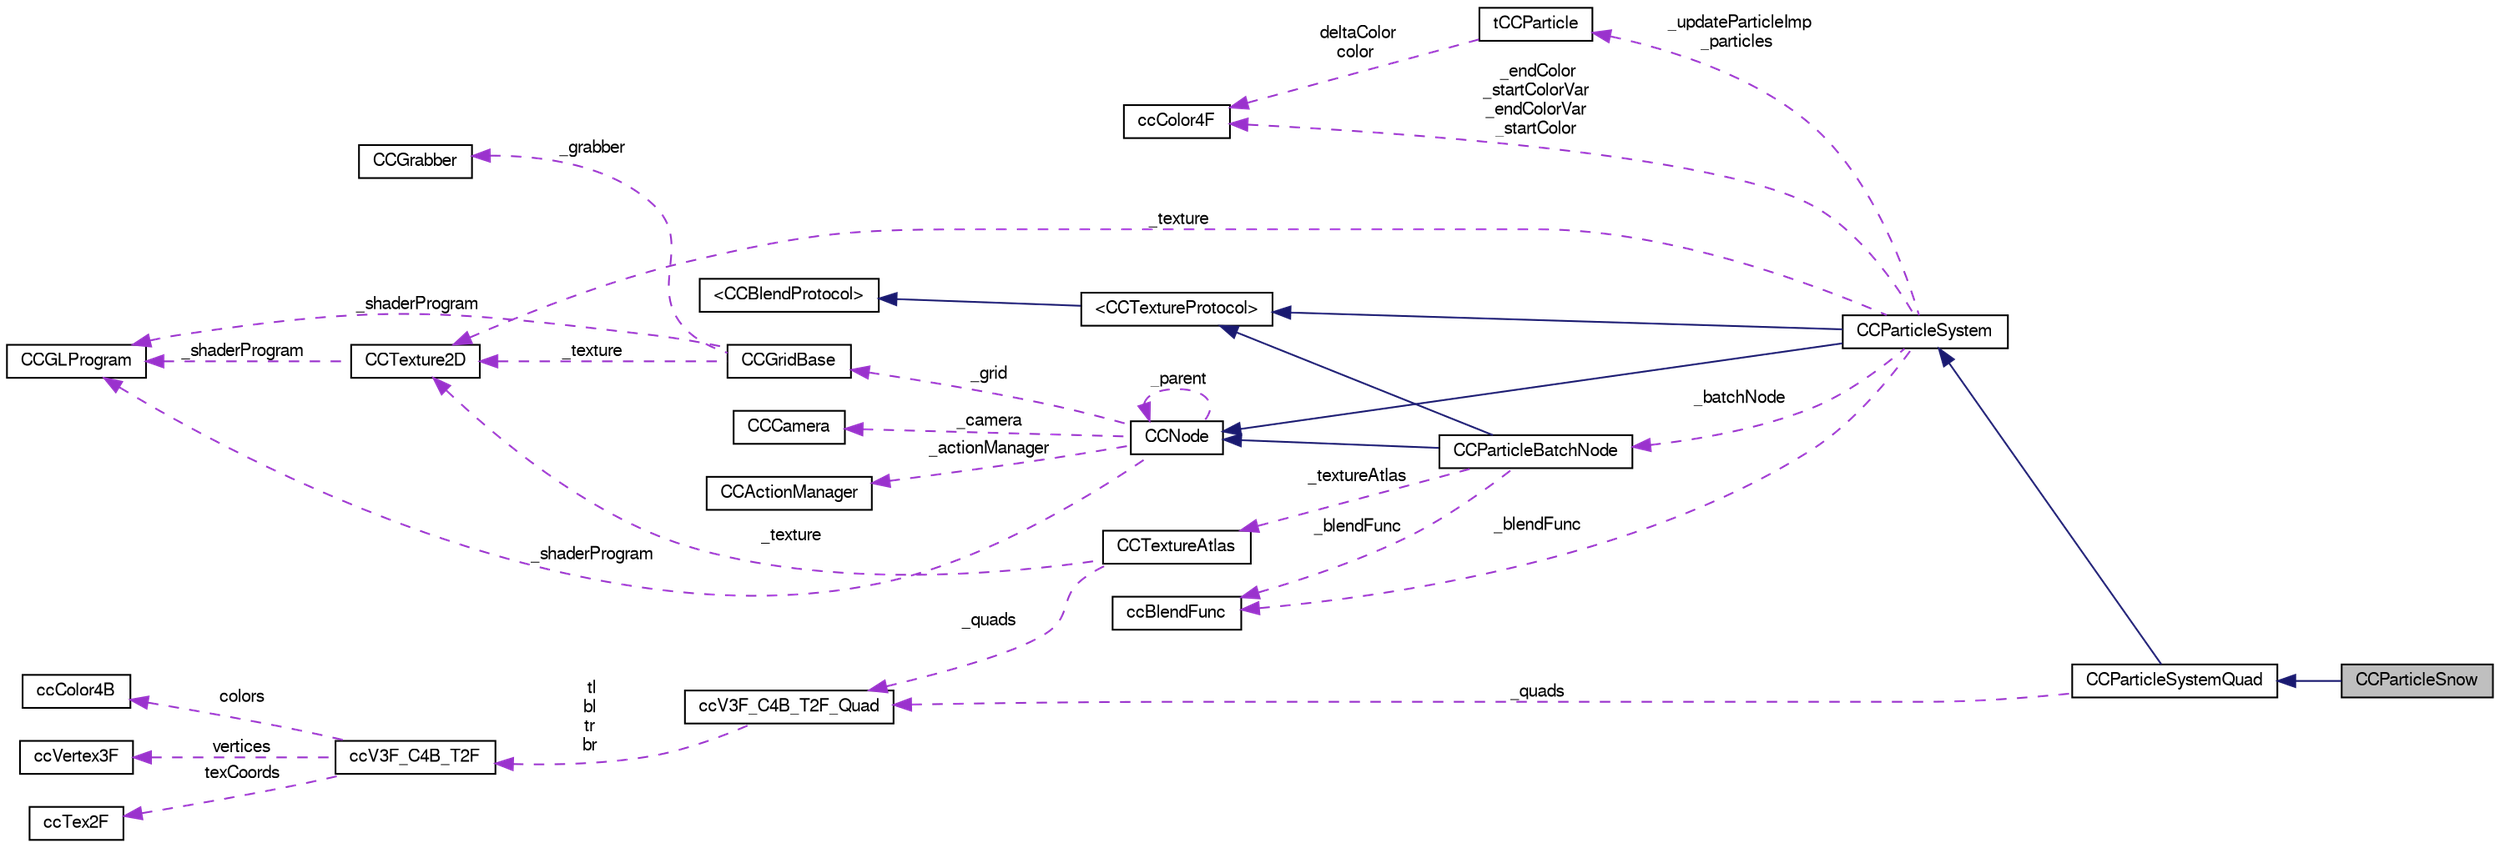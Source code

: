digraph G
{
  bgcolor="transparent";
  edge [fontname="FreeSans",fontsize="10",labelfontname="FreeSans",labelfontsize="10"];
  node [fontname="FreeSans",fontsize="10",shape=record];
  rankdir="LR";
  Node1 [label="CCParticleSnow",height=0.2,width=0.4,color="black", fillcolor="grey75", style="filled" fontcolor="black"];
  Node2 -> Node1 [dir="back",color="midnightblue",fontsize="10",style="solid",fontname="FreeSans"];
  Node2 [label="CCParticleSystemQuad",height=0.2,width=0.4,color="black",URL="$interface_c_c_particle_system_quad.html"];
  Node3 -> Node2 [dir="back",color="midnightblue",fontsize="10",style="solid",fontname="FreeSans"];
  Node3 [label="CCParticleSystem",height=0.2,width=0.4,color="black",URL="$interface_c_c_particle_system.html"];
  Node4 -> Node3 [dir="back",color="midnightblue",fontsize="10",style="solid",fontname="FreeSans"];
  Node4 [label="CCNode",height=0.2,width=0.4,color="black",URL="$interface_c_c_node.html"];
  Node4 -> Node4 [dir="back",color="darkorchid3",fontsize="10",style="dashed",label=" _parent" ,fontname="FreeSans"];
  Node5 -> Node4 [dir="back",color="darkorchid3",fontsize="10",style="dashed",label=" _grid" ,fontname="FreeSans"];
  Node5 [label="CCGridBase",height=0.2,width=0.4,color="black",URL="$interface_c_c_grid_base.html"];
  Node6 -> Node5 [dir="back",color="darkorchid3",fontsize="10",style="dashed",label=" _grabber" ,fontname="FreeSans"];
  Node6 [label="CCGrabber",height=0.2,width=0.4,color="black",URL="$interface_c_c_grabber.html"];
  Node7 -> Node5 [dir="back",color="darkorchid3",fontsize="10",style="dashed",label=" _texture" ,fontname="FreeSans"];
  Node7 [label="CCTexture2D",height=0.2,width=0.4,color="black",URL="$interface_c_c_texture2_d.html"];
  Node8 -> Node7 [dir="back",color="darkorchid3",fontsize="10",style="dashed",label=" _shaderProgram" ,fontname="FreeSans"];
  Node8 [label="CCGLProgram",height=0.2,width=0.4,color="black",URL="$interface_c_c_g_l_program.html"];
  Node8 -> Node5 [dir="back",color="darkorchid3",fontsize="10",style="dashed",label=" _shaderProgram" ,fontname="FreeSans"];
  Node9 -> Node4 [dir="back",color="darkorchid3",fontsize="10",style="dashed",label=" _camera" ,fontname="FreeSans"];
  Node9 [label="CCCamera",height=0.2,width=0.4,color="black",URL="$interface_c_c_camera.html"];
  Node8 -> Node4 [dir="back",color="darkorchid3",fontsize="10",style="dashed",label=" _shaderProgram" ,fontname="FreeSans"];
  Node10 -> Node4 [dir="back",color="darkorchid3",fontsize="10",style="dashed",label=" _actionManager" ,fontname="FreeSans"];
  Node10 [label="CCActionManager",height=0.2,width=0.4,color="black",URL="$interface_c_c_action_manager.html"];
  Node11 -> Node3 [dir="back",color="midnightblue",fontsize="10",style="solid",fontname="FreeSans"];
  Node11 [label="\<CCTextureProtocol\>",height=0.2,width=0.4,color="black",URL="$protocol_c_c_texture_protocol-p.html"];
  Node12 -> Node11 [dir="back",color="midnightblue",fontsize="10",style="solid",fontname="FreeSans"];
  Node12 [label="\<CCBlendProtocol\>",height=0.2,width=0.4,color="black",URL="$protocol_c_c_blend_protocol-p.html"];
  Node13 -> Node3 [dir="back",color="darkorchid3",fontsize="10",style="dashed",label=" _blendFunc" ,fontname="FreeSans"];
  Node13 [label="ccBlendFunc",height=0.2,width=0.4,color="black",URL="$structcc_blend_func.html",tooltip="Blend Function used for textures."];
  Node7 -> Node3 [dir="back",color="darkorchid3",fontsize="10",style="dashed",label=" _texture" ,fontname="FreeSans"];
  Node14 -> Node3 [dir="back",color="darkorchid3",fontsize="10",style="dashed",label=" _batchNode" ,fontname="FreeSans"];
  Node14 [label="CCParticleBatchNode",height=0.2,width=0.4,color="black",URL="$interface_c_c_particle_batch_node.html"];
  Node4 -> Node14 [dir="back",color="midnightblue",fontsize="10",style="solid",fontname="FreeSans"];
  Node11 -> Node14 [dir="back",color="midnightblue",fontsize="10",style="solid",fontname="FreeSans"];
  Node13 -> Node14 [dir="back",color="darkorchid3",fontsize="10",style="dashed",label=" _blendFunc" ,fontname="FreeSans"];
  Node15 -> Node14 [dir="back",color="darkorchid3",fontsize="10",style="dashed",label=" _textureAtlas" ,fontname="FreeSans"];
  Node15 [label="CCTextureAtlas",height=0.2,width=0.4,color="black",URL="$interface_c_c_texture_atlas.html"];
  Node7 -> Node15 [dir="back",color="darkorchid3",fontsize="10",style="dashed",label=" _texture" ,fontname="FreeSans"];
  Node16 -> Node15 [dir="back",color="darkorchid3",fontsize="10",style="dashed",label=" _quads" ,fontname="FreeSans"];
  Node16 [label="ccV3F_C4B_T2F_Quad",height=0.2,width=0.4,color="black",URL="$structcc_v3_f___c4_b___t2_f___quad.html",tooltip="4 ccVertex3FTex2FColor4B"];
  Node17 -> Node16 [dir="back",color="darkorchid3",fontsize="10",style="dashed",label=" tl\nbl\ntr\nbr" ,fontname="FreeSans"];
  Node17 [label="ccV3F_C4B_T2F",height=0.2,width=0.4,color="black",URL="$structcc_v3_f___c4_b___t2_f.html",tooltip="a Point with a vertex point, a tex coord point and a color 4B"];
  Node18 -> Node17 [dir="back",color="darkorchid3",fontsize="10",style="dashed",label=" colors" ,fontname="FreeSans"];
  Node18 [label="ccColor4B",height=0.2,width=0.4,color="black",URL="$structcc_color4_b.html"];
  Node19 -> Node17 [dir="back",color="darkorchid3",fontsize="10",style="dashed",label=" vertices" ,fontname="FreeSans"];
  Node19 [label="ccVertex3F",height=0.2,width=0.4,color="black",URL="$structcc_vertex3_f.html"];
  Node20 -> Node17 [dir="back",color="darkorchid3",fontsize="10",style="dashed",label=" texCoords" ,fontname="FreeSans"];
  Node20 [label="ccTex2F",height=0.2,width=0.4,color="black",URL="$structcc_tex2_f.html"];
  Node21 -> Node3 [dir="back",color="darkorchid3",fontsize="10",style="dashed",label=" _updateParticleImp\n_particles" ,fontname="FreeSans"];
  Node21 [label="tCCParticle",height=0.2,width=0.4,color="black",URL="$structt_c_c_particle.html"];
  Node22 -> Node21 [dir="back",color="darkorchid3",fontsize="10",style="dashed",label=" deltaColor\ncolor" ,fontname="FreeSans"];
  Node22 [label="ccColor4F",height=0.2,width=0.4,color="black",URL="$structcc_color4_f.html"];
  Node22 -> Node3 [dir="back",color="darkorchid3",fontsize="10",style="dashed",label=" _endColor\n_startColorVar\n_endColorVar\n_startColor" ,fontname="FreeSans"];
  Node16 -> Node2 [dir="back",color="darkorchid3",fontsize="10",style="dashed",label=" _quads" ,fontname="FreeSans"];
}

